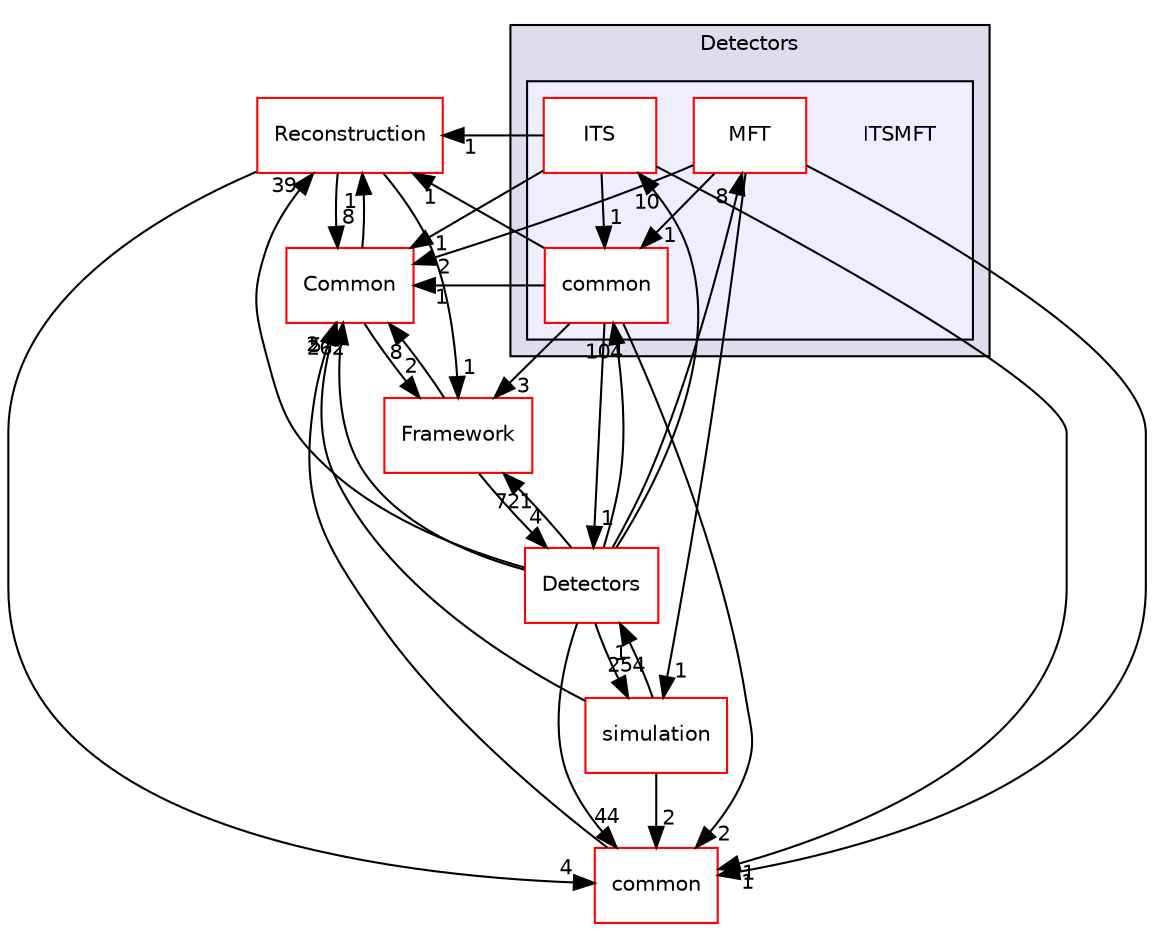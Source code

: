digraph "/home/travis/build/AliceO2Group/AliceO2/DataFormats/Detectors/ITSMFT" {
  bgcolor=transparent;
  compound=true
  node [ fontsize="10", fontname="Helvetica"];
  edge [ labelfontsize="10", labelfontname="Helvetica"];
  subgraph clusterdir_2801adc79bf3c286b1b479858d2cade4 {
    graph [ bgcolor="#ddddee", pencolor="black", label="Detectors" fontname="Helvetica", fontsize="10", URL="dir_2801adc79bf3c286b1b479858d2cade4.html"]
  subgraph clusterdir_ff53c4a4c37940dfaa1ef75e68c4ec2e {
    graph [ bgcolor="#eeeeff", pencolor="black", label="" URL="dir_ff53c4a4c37940dfaa1ef75e68c4ec2e.html"];
    dir_ff53c4a4c37940dfaa1ef75e68c4ec2e [shape=plaintext label="ITSMFT"];
    dir_a24d6d0829ce59989bf769e9c553cbcc [shape=box label="common" color="red" fillcolor="white" style="filled" URL="dir_a24d6d0829ce59989bf769e9c553cbcc.html"];
    dir_279659ddc9854b304a1ef4f4a176eeda [shape=box label="ITS" color="red" fillcolor="white" style="filled" URL="dir_279659ddc9854b304a1ef4f4a176eeda.html"];
    dir_25272d395c0fdb531d4aff346d96238f [shape=box label="MFT" color="red" fillcolor="white" style="filled" URL="dir_25272d395c0fdb531d4aff346d96238f.html"];
  }
  }
  dir_d269712cc31e133b892a3b3f6424741a [shape=box label="Reconstruction" color="red" URL="dir_d269712cc31e133b892a3b3f6424741a.html"];
  dir_4ab6b4cc6a7edbff49100e9123df213f [shape=box label="Common" color="red" URL="dir_4ab6b4cc6a7edbff49100e9123df213f.html"];
  dir_051dca18e802f8e9474f2e30d29c04e0 [shape=box label="Detectors" color="red" URL="dir_051dca18e802f8e9474f2e30d29c04e0.html"];
  dir_047746f9f311f49446db9474b7431d0d [shape=box label="simulation" color="red" URL="dir_047746f9f311f49446db9474b7431d0d.html"];
  dir_7924ba4398ae4560cd37376e44666c6d [shape=box label="common" color="red" URL="dir_7924ba4398ae4560cd37376e44666c6d.html"];
  dir_bcbb2cf9a3d3d83e5515c82071a07177 [shape=box label="Framework" color="red" URL="dir_bcbb2cf9a3d3d83e5515c82071a07177.html"];
  dir_d269712cc31e133b892a3b3f6424741a->dir_4ab6b4cc6a7edbff49100e9123df213f [headlabel="8", labeldistance=1.5 headhref="dir_000231_000027.html"];
  dir_d269712cc31e133b892a3b3f6424741a->dir_7924ba4398ae4560cd37376e44666c6d [headlabel="4", labeldistance=1.5 headhref="dir_000231_000077.html"];
  dir_d269712cc31e133b892a3b3f6424741a->dir_bcbb2cf9a3d3d83e5515c82071a07177 [headlabel="1", labeldistance=1.5 headhref="dir_000231_000013.html"];
  dir_4ab6b4cc6a7edbff49100e9123df213f->dir_d269712cc31e133b892a3b3f6424741a [headlabel="1", labeldistance=1.5 headhref="dir_000027_000231.html"];
  dir_4ab6b4cc6a7edbff49100e9123df213f->dir_bcbb2cf9a3d3d83e5515c82071a07177 [headlabel="2", labeldistance=1.5 headhref="dir_000027_000013.html"];
  dir_051dca18e802f8e9474f2e30d29c04e0->dir_d269712cc31e133b892a3b3f6424741a [headlabel="39", labeldistance=1.5 headhref="dir_000039_000231.html"];
  dir_051dca18e802f8e9474f2e30d29c04e0->dir_4ab6b4cc6a7edbff49100e9123df213f [headlabel="262", labeldistance=1.5 headhref="dir_000039_000027.html"];
  dir_051dca18e802f8e9474f2e30d29c04e0->dir_047746f9f311f49446db9474b7431d0d [headlabel="254", labeldistance=1.5 headhref="dir_000039_000245.html"];
  dir_051dca18e802f8e9474f2e30d29c04e0->dir_25272d395c0fdb531d4aff346d96238f [headlabel="8", labeldistance=1.5 headhref="dir_000039_000227.html"];
  dir_051dca18e802f8e9474f2e30d29c04e0->dir_279659ddc9854b304a1ef4f4a176eeda [headlabel="10", labeldistance=1.5 headhref="dir_000039_000223.html"];
  dir_051dca18e802f8e9474f2e30d29c04e0->dir_7924ba4398ae4560cd37376e44666c6d [headlabel="44", labeldistance=1.5 headhref="dir_000039_000077.html"];
  dir_051dca18e802f8e9474f2e30d29c04e0->dir_bcbb2cf9a3d3d83e5515c82071a07177 [headlabel="721", labeldistance=1.5 headhref="dir_000039_000013.html"];
  dir_051dca18e802f8e9474f2e30d29c04e0->dir_a24d6d0829ce59989bf769e9c553cbcc [headlabel="104", labeldistance=1.5 headhref="dir_000039_000099.html"];
  dir_047746f9f311f49446db9474b7431d0d->dir_4ab6b4cc6a7edbff49100e9123df213f [headlabel="5", labeldistance=1.5 headhref="dir_000245_000027.html"];
  dir_047746f9f311f49446db9474b7431d0d->dir_051dca18e802f8e9474f2e30d29c04e0 [headlabel="1", labeldistance=1.5 headhref="dir_000245_000039.html"];
  dir_047746f9f311f49446db9474b7431d0d->dir_7924ba4398ae4560cd37376e44666c6d [headlabel="2", labeldistance=1.5 headhref="dir_000245_000077.html"];
  dir_25272d395c0fdb531d4aff346d96238f->dir_4ab6b4cc6a7edbff49100e9123df213f [headlabel="2", labeldistance=1.5 headhref="dir_000227_000027.html"];
  dir_25272d395c0fdb531d4aff346d96238f->dir_047746f9f311f49446db9474b7431d0d [headlabel="1", labeldistance=1.5 headhref="dir_000227_000245.html"];
  dir_25272d395c0fdb531d4aff346d96238f->dir_7924ba4398ae4560cd37376e44666c6d [headlabel="1", labeldistance=1.5 headhref="dir_000227_000077.html"];
  dir_25272d395c0fdb531d4aff346d96238f->dir_a24d6d0829ce59989bf769e9c553cbcc [headlabel="1", labeldistance=1.5 headhref="dir_000227_000099.html"];
  dir_279659ddc9854b304a1ef4f4a176eeda->dir_d269712cc31e133b892a3b3f6424741a [headlabel="1", labeldistance=1.5 headhref="dir_000223_000231.html"];
  dir_279659ddc9854b304a1ef4f4a176eeda->dir_4ab6b4cc6a7edbff49100e9123df213f [headlabel="1", labeldistance=1.5 headhref="dir_000223_000027.html"];
  dir_279659ddc9854b304a1ef4f4a176eeda->dir_7924ba4398ae4560cd37376e44666c6d [headlabel="1", labeldistance=1.5 headhref="dir_000223_000077.html"];
  dir_279659ddc9854b304a1ef4f4a176eeda->dir_a24d6d0829ce59989bf769e9c553cbcc [headlabel="1", labeldistance=1.5 headhref="dir_000223_000099.html"];
  dir_7924ba4398ae4560cd37376e44666c6d->dir_4ab6b4cc6a7edbff49100e9123df213f [headlabel="2", labeldistance=1.5 headhref="dir_000077_000027.html"];
  dir_bcbb2cf9a3d3d83e5515c82071a07177->dir_4ab6b4cc6a7edbff49100e9123df213f [headlabel="8", labeldistance=1.5 headhref="dir_000013_000027.html"];
  dir_bcbb2cf9a3d3d83e5515c82071a07177->dir_051dca18e802f8e9474f2e30d29c04e0 [headlabel="4", labeldistance=1.5 headhref="dir_000013_000039.html"];
  dir_a24d6d0829ce59989bf769e9c553cbcc->dir_d269712cc31e133b892a3b3f6424741a [headlabel="1", labeldistance=1.5 headhref="dir_000099_000231.html"];
  dir_a24d6d0829ce59989bf769e9c553cbcc->dir_4ab6b4cc6a7edbff49100e9123df213f [headlabel="1", labeldistance=1.5 headhref="dir_000099_000027.html"];
  dir_a24d6d0829ce59989bf769e9c553cbcc->dir_051dca18e802f8e9474f2e30d29c04e0 [headlabel="1", labeldistance=1.5 headhref="dir_000099_000039.html"];
  dir_a24d6d0829ce59989bf769e9c553cbcc->dir_7924ba4398ae4560cd37376e44666c6d [headlabel="2", labeldistance=1.5 headhref="dir_000099_000077.html"];
  dir_a24d6d0829ce59989bf769e9c553cbcc->dir_bcbb2cf9a3d3d83e5515c82071a07177 [headlabel="3", labeldistance=1.5 headhref="dir_000099_000013.html"];
}
